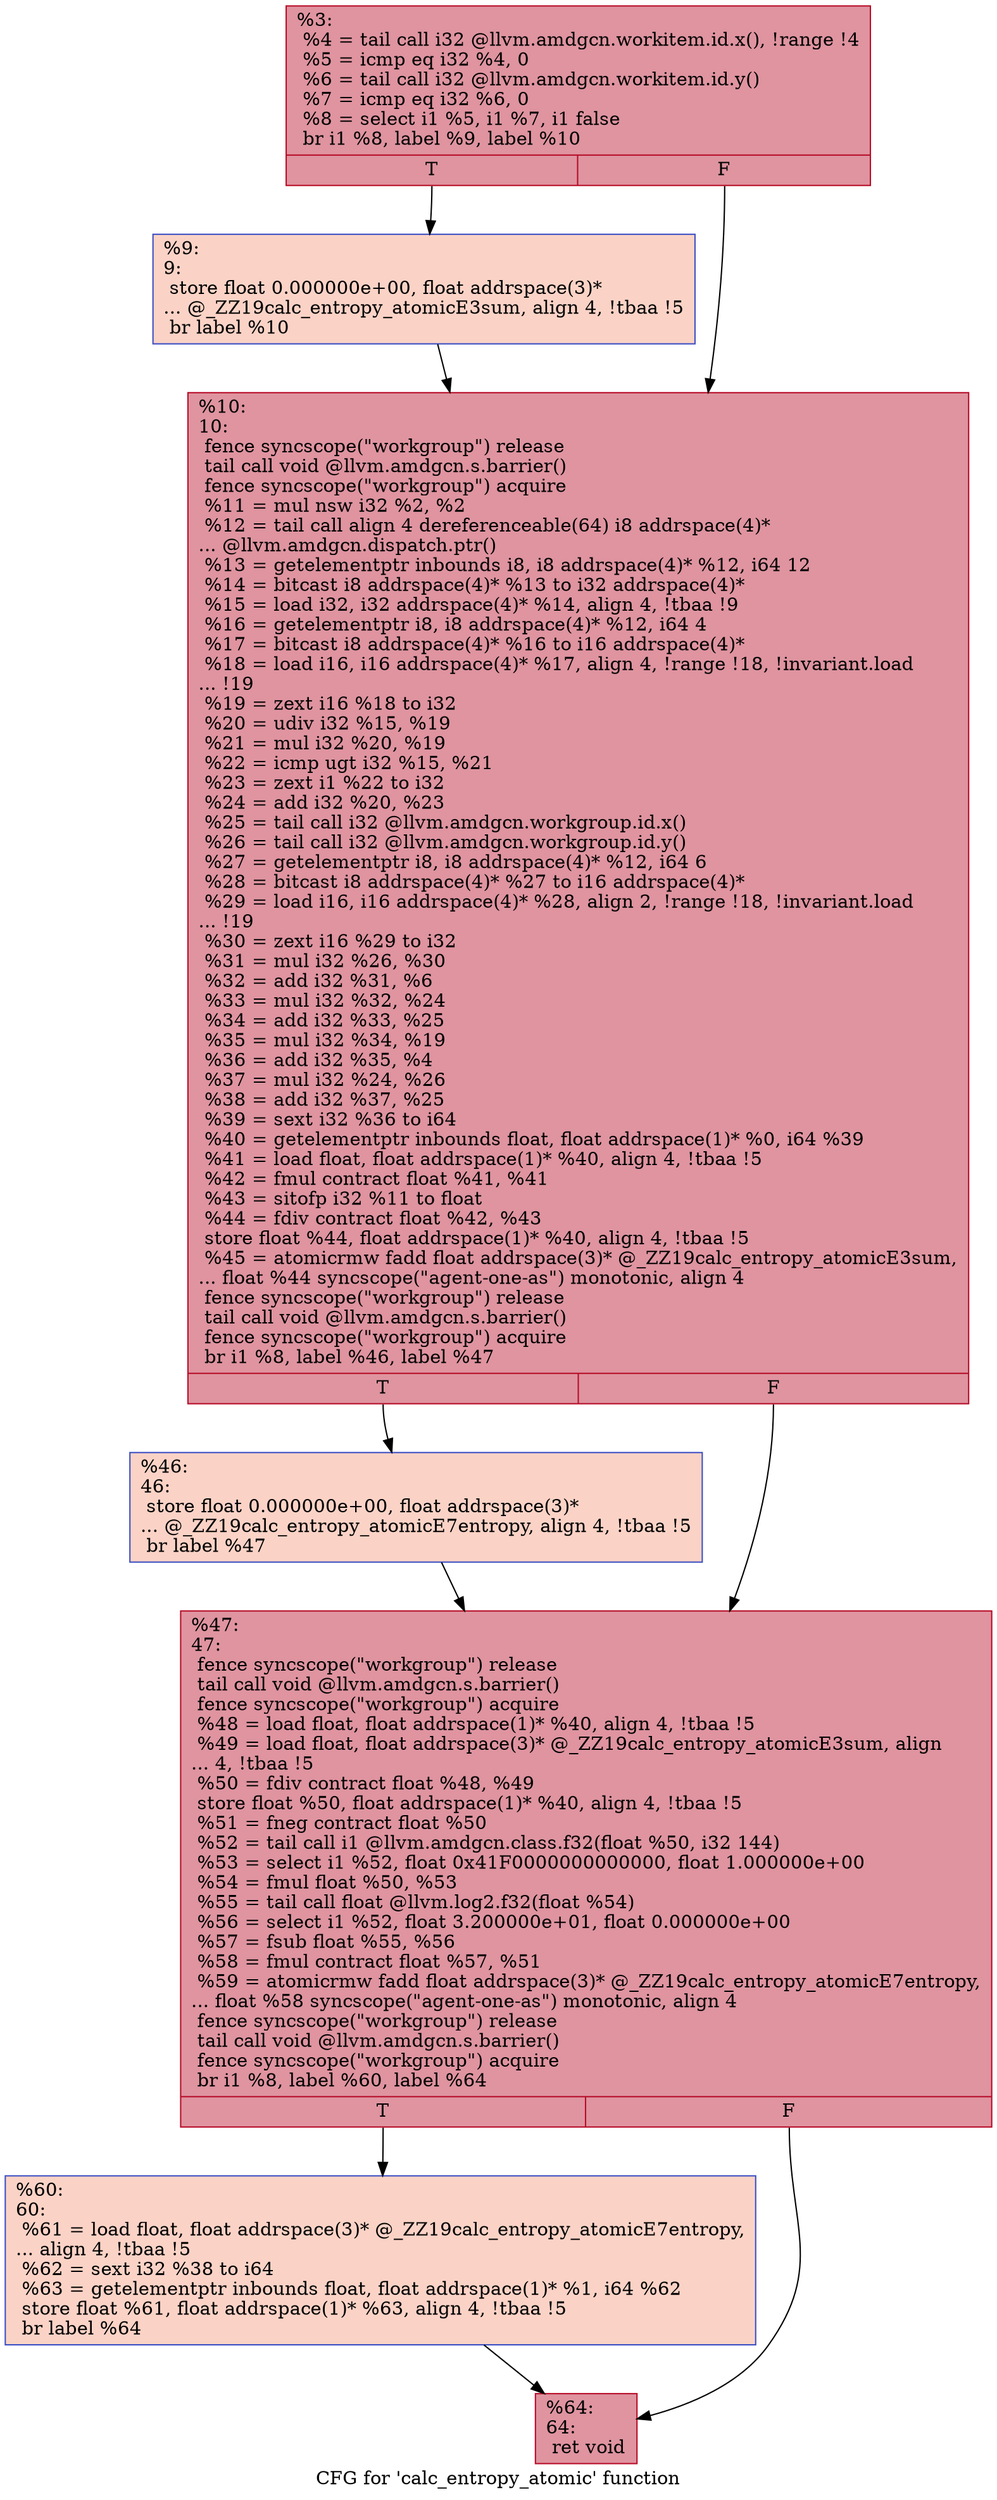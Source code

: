 digraph "CFG for 'calc_entropy_atomic' function" {
	label="CFG for 'calc_entropy_atomic' function";

	Node0x47dc6d0 [shape=record,color="#b70d28ff", style=filled, fillcolor="#b70d2870",label="{%3:\l  %4 = tail call i32 @llvm.amdgcn.workitem.id.x(), !range !4\l  %5 = icmp eq i32 %4, 0\l  %6 = tail call i32 @llvm.amdgcn.workitem.id.y()\l  %7 = icmp eq i32 %6, 0\l  %8 = select i1 %5, i1 %7, i1 false\l  br i1 %8, label %9, label %10\l|{<s0>T|<s1>F}}"];
	Node0x47dc6d0:s0 -> Node0x47dd460;
	Node0x47dc6d0:s1 -> Node0x47ddf40;
	Node0x47dd460 [shape=record,color="#3d50c3ff", style=filled, fillcolor="#f59c7d70",label="{%9:\l9:                                                \l  store float 0.000000e+00, float addrspace(3)*\l... @_ZZ19calc_entropy_atomicE3sum, align 4, !tbaa !5\l  br label %10\l}"];
	Node0x47dd460 -> Node0x47ddf40;
	Node0x47ddf40 [shape=record,color="#b70d28ff", style=filled, fillcolor="#b70d2870",label="{%10:\l10:                                               \l  fence syncscope(\"workgroup\") release\l  tail call void @llvm.amdgcn.s.barrier()\l  fence syncscope(\"workgroup\") acquire\l  %11 = mul nsw i32 %2, %2\l  %12 = tail call align 4 dereferenceable(64) i8 addrspace(4)*\l... @llvm.amdgcn.dispatch.ptr()\l  %13 = getelementptr inbounds i8, i8 addrspace(4)* %12, i64 12\l  %14 = bitcast i8 addrspace(4)* %13 to i32 addrspace(4)*\l  %15 = load i32, i32 addrspace(4)* %14, align 4, !tbaa !9\l  %16 = getelementptr i8, i8 addrspace(4)* %12, i64 4\l  %17 = bitcast i8 addrspace(4)* %16 to i16 addrspace(4)*\l  %18 = load i16, i16 addrspace(4)* %17, align 4, !range !18, !invariant.load\l... !19\l  %19 = zext i16 %18 to i32\l  %20 = udiv i32 %15, %19\l  %21 = mul i32 %20, %19\l  %22 = icmp ugt i32 %15, %21\l  %23 = zext i1 %22 to i32\l  %24 = add i32 %20, %23\l  %25 = tail call i32 @llvm.amdgcn.workgroup.id.x()\l  %26 = tail call i32 @llvm.amdgcn.workgroup.id.y()\l  %27 = getelementptr i8, i8 addrspace(4)* %12, i64 6\l  %28 = bitcast i8 addrspace(4)* %27 to i16 addrspace(4)*\l  %29 = load i16, i16 addrspace(4)* %28, align 2, !range !18, !invariant.load\l... !19\l  %30 = zext i16 %29 to i32\l  %31 = mul i32 %26, %30\l  %32 = add i32 %31, %6\l  %33 = mul i32 %32, %24\l  %34 = add i32 %33, %25\l  %35 = mul i32 %34, %19\l  %36 = add i32 %35, %4\l  %37 = mul i32 %24, %26\l  %38 = add i32 %37, %25\l  %39 = sext i32 %36 to i64\l  %40 = getelementptr inbounds float, float addrspace(1)* %0, i64 %39\l  %41 = load float, float addrspace(1)* %40, align 4, !tbaa !5\l  %42 = fmul contract float %41, %41\l  %43 = sitofp i32 %11 to float\l  %44 = fdiv contract float %42, %43\l  store float %44, float addrspace(1)* %40, align 4, !tbaa !5\l  %45 = atomicrmw fadd float addrspace(3)* @_ZZ19calc_entropy_atomicE3sum,\l... float %44 syncscope(\"agent-one-as\") monotonic, align 4\l  fence syncscope(\"workgroup\") release\l  tail call void @llvm.amdgcn.s.barrier()\l  fence syncscope(\"workgroup\") acquire\l  br i1 %8, label %46, label %47\l|{<s0>T|<s1>F}}"];
	Node0x47ddf40:s0 -> Node0x47e2270;
	Node0x47ddf40:s1 -> Node0x47e22c0;
	Node0x47e2270 [shape=record,color="#3d50c3ff", style=filled, fillcolor="#f59c7d70",label="{%46:\l46:                                               \l  store float 0.000000e+00, float addrspace(3)*\l... @_ZZ19calc_entropy_atomicE7entropy, align 4, !tbaa !5\l  br label %47\l}"];
	Node0x47e2270 -> Node0x47e22c0;
	Node0x47e22c0 [shape=record,color="#b70d28ff", style=filled, fillcolor="#b70d2870",label="{%47:\l47:                                               \l  fence syncscope(\"workgroup\") release\l  tail call void @llvm.amdgcn.s.barrier()\l  fence syncscope(\"workgroup\") acquire\l  %48 = load float, float addrspace(1)* %40, align 4, !tbaa !5\l  %49 = load float, float addrspace(3)* @_ZZ19calc_entropy_atomicE3sum, align\l... 4, !tbaa !5\l  %50 = fdiv contract float %48, %49\l  store float %50, float addrspace(1)* %40, align 4, !tbaa !5\l  %51 = fneg contract float %50\l  %52 = tail call i1 @llvm.amdgcn.class.f32(float %50, i32 144)\l  %53 = select i1 %52, float 0x41F0000000000000, float 1.000000e+00\l  %54 = fmul float %50, %53\l  %55 = tail call float @llvm.log2.f32(float %54)\l  %56 = select i1 %52, float 3.200000e+01, float 0.000000e+00\l  %57 = fsub float %55, %56\l  %58 = fmul contract float %57, %51\l  %59 = atomicrmw fadd float addrspace(3)* @_ZZ19calc_entropy_atomicE7entropy,\l... float %58 syncscope(\"agent-one-as\") monotonic, align 4\l  fence syncscope(\"workgroup\") release\l  tail call void @llvm.amdgcn.s.barrier()\l  fence syncscope(\"workgroup\") acquire\l  br i1 %8, label %60, label %64\l|{<s0>T|<s1>F}}"];
	Node0x47e22c0:s0 -> Node0x47e3340;
	Node0x47e22c0:s1 -> Node0x47e3390;
	Node0x47e3340 [shape=record,color="#3d50c3ff", style=filled, fillcolor="#f59c7d70",label="{%60:\l60:                                               \l  %61 = load float, float addrspace(3)* @_ZZ19calc_entropy_atomicE7entropy,\l... align 4, !tbaa !5\l  %62 = sext i32 %38 to i64\l  %63 = getelementptr inbounds float, float addrspace(1)* %1, i64 %62\l  store float %61, float addrspace(1)* %63, align 4, !tbaa !5\l  br label %64\l}"];
	Node0x47e3340 -> Node0x47e3390;
	Node0x47e3390 [shape=record,color="#b70d28ff", style=filled, fillcolor="#b70d2870",label="{%64:\l64:                                               \l  ret void\l}"];
}
